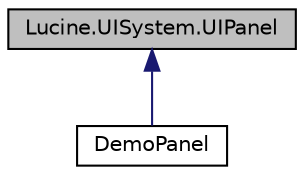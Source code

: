 digraph "Lucine.UISystem.UIPanel"
{
 // LATEX_PDF_SIZE
  edge [fontname="Helvetica",fontsize="10",labelfontname="Helvetica",labelfontsize="10"];
  node [fontname="Helvetica",fontsize="10",shape=record];
  Node1 [label="Lucine.UISystem.UIPanel",height=0.2,width=0.4,color="black", fillcolor="grey75", style="filled", fontcolor="black",tooltip="Panel with basic Panel Parameters"];
  Node1 -> Node2 [dir="back",color="midnightblue",fontsize="10",style="solid",fontname="Helvetica"];
  Node2 [label="DemoPanel",height=0.2,width=0.4,color="black", fillcolor="white", style="filled",URL="$class_demo_panel.html",tooltip=" "];
}
